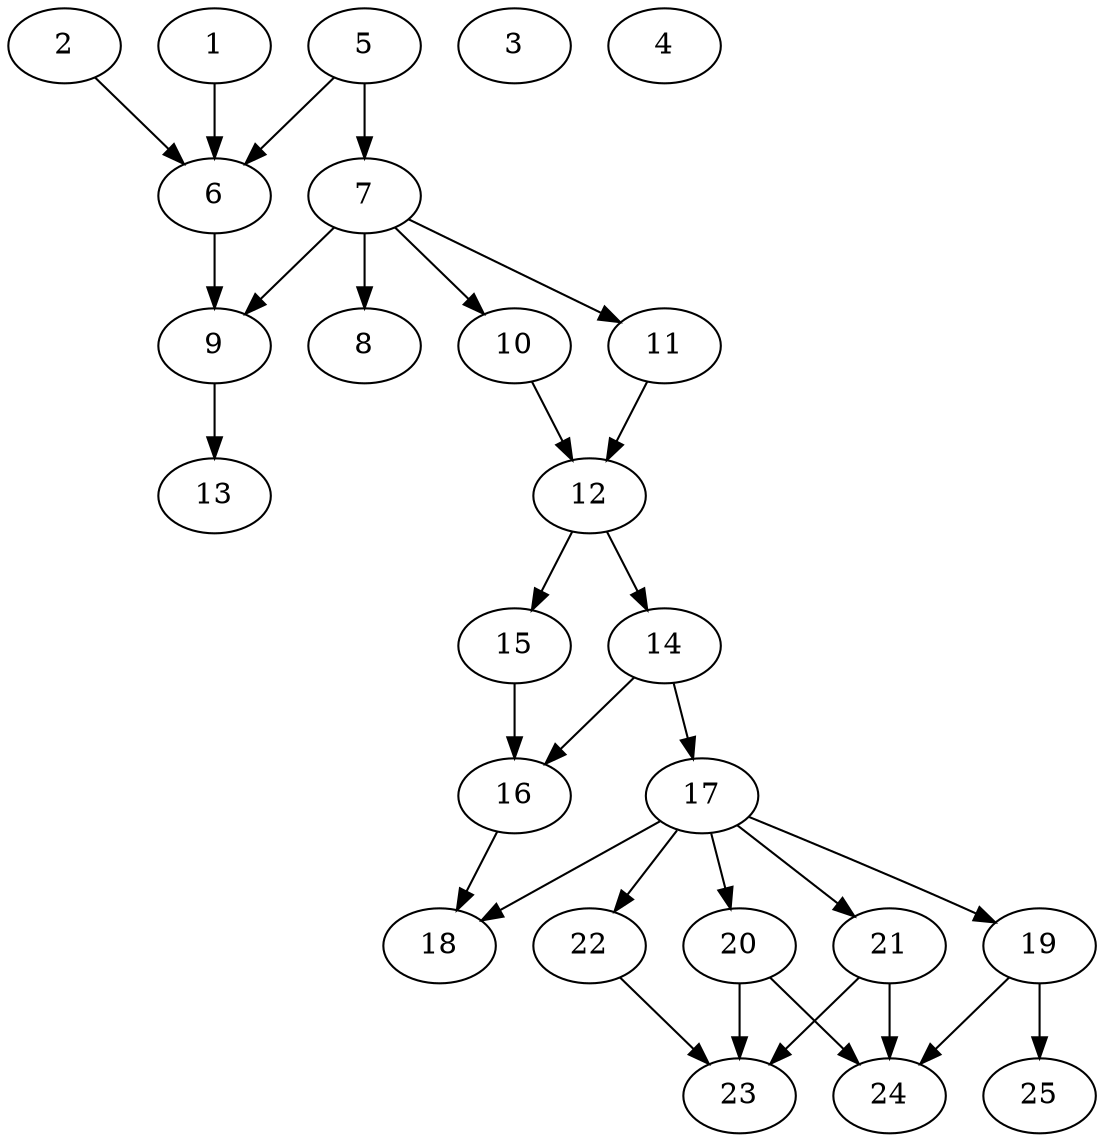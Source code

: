 // DAG automatically generated by daggen at Thu Oct  3 14:00:39 2019
// ./daggen --dot -n 25 --ccr 0.5 --fat 0.5 --regular 0.5 --density 0.6 --mindata 5242880 --maxdata 52428800 
digraph G {
  1 [size="27648000", alpha="0.10", expect_size="13824000"] 
  1 -> 6 [size ="13824000"]
  2 [size="68136960", alpha="0.05", expect_size="34068480"] 
  2 -> 6 [size ="34068480"]
  3 [size="61278208", alpha="0.04", expect_size="30639104"] 
  4 [size="12867584", alpha="0.17", expect_size="6433792"] 
  5 [size="52441088", alpha="0.07", expect_size="26220544"] 
  5 -> 6 [size ="26220544"]
  5 -> 7 [size ="26220544"]
  6 [size="51441664", alpha="0.13", expect_size="25720832"] 
  6 -> 9 [size ="25720832"]
  7 [size="54263808", alpha="0.19", expect_size="27131904"] 
  7 -> 8 [size ="27131904"]
  7 -> 9 [size ="27131904"]
  7 -> 10 [size ="27131904"]
  7 -> 11 [size ="27131904"]
  8 [size="58372096", alpha="0.16", expect_size="29186048"] 
  9 [size="81426432", alpha="0.18", expect_size="40713216"] 
  9 -> 13 [size ="40713216"]
  10 [size="96262144", alpha="0.17", expect_size="48131072"] 
  10 -> 12 [size ="48131072"]
  11 [size="76722176", alpha="0.18", expect_size="38361088"] 
  11 -> 12 [size ="38361088"]
  12 [size="30844928", alpha="0.17", expect_size="15422464"] 
  12 -> 14 [size ="15422464"]
  12 -> 15 [size ="15422464"]
  13 [size="56731648", alpha="0.12", expect_size="28365824"] 
  14 [size="76285952", alpha="0.19", expect_size="38142976"] 
  14 -> 16 [size ="38142976"]
  14 -> 17 [size ="38142976"]
  15 [size="63979520", alpha="0.04", expect_size="31989760"] 
  15 -> 16 [size ="31989760"]
  16 [size="96305152", alpha="0.06", expect_size="48152576"] 
  16 -> 18 [size ="48152576"]
  17 [size="64258048", alpha="0.20", expect_size="32129024"] 
  17 -> 18 [size ="32129024"]
  17 -> 19 [size ="32129024"]
  17 -> 20 [size ="32129024"]
  17 -> 21 [size ="32129024"]
  17 -> 22 [size ="32129024"]
  18 [size="58355712", alpha="0.08", expect_size="29177856"] 
  19 [size="39823360", alpha="0.11", expect_size="19911680"] 
  19 -> 24 [size ="19911680"]
  19 -> 25 [size ="19911680"]
  20 [size="32442368", alpha="0.16", expect_size="16221184"] 
  20 -> 23 [size ="16221184"]
  20 -> 24 [size ="16221184"]
  21 [size="17127424", alpha="0.05", expect_size="8563712"] 
  21 -> 23 [size ="8563712"]
  21 -> 24 [size ="8563712"]
  22 [size="101505024", alpha="0.07", expect_size="50752512"] 
  22 -> 23 [size ="50752512"]
  23 [size="88510464", alpha="0.19", expect_size="44255232"] 
  24 [size="51253248", alpha="0.11", expect_size="25626624"] 
  25 [size="46942208", alpha="0.13", expect_size="23471104"] 
}
